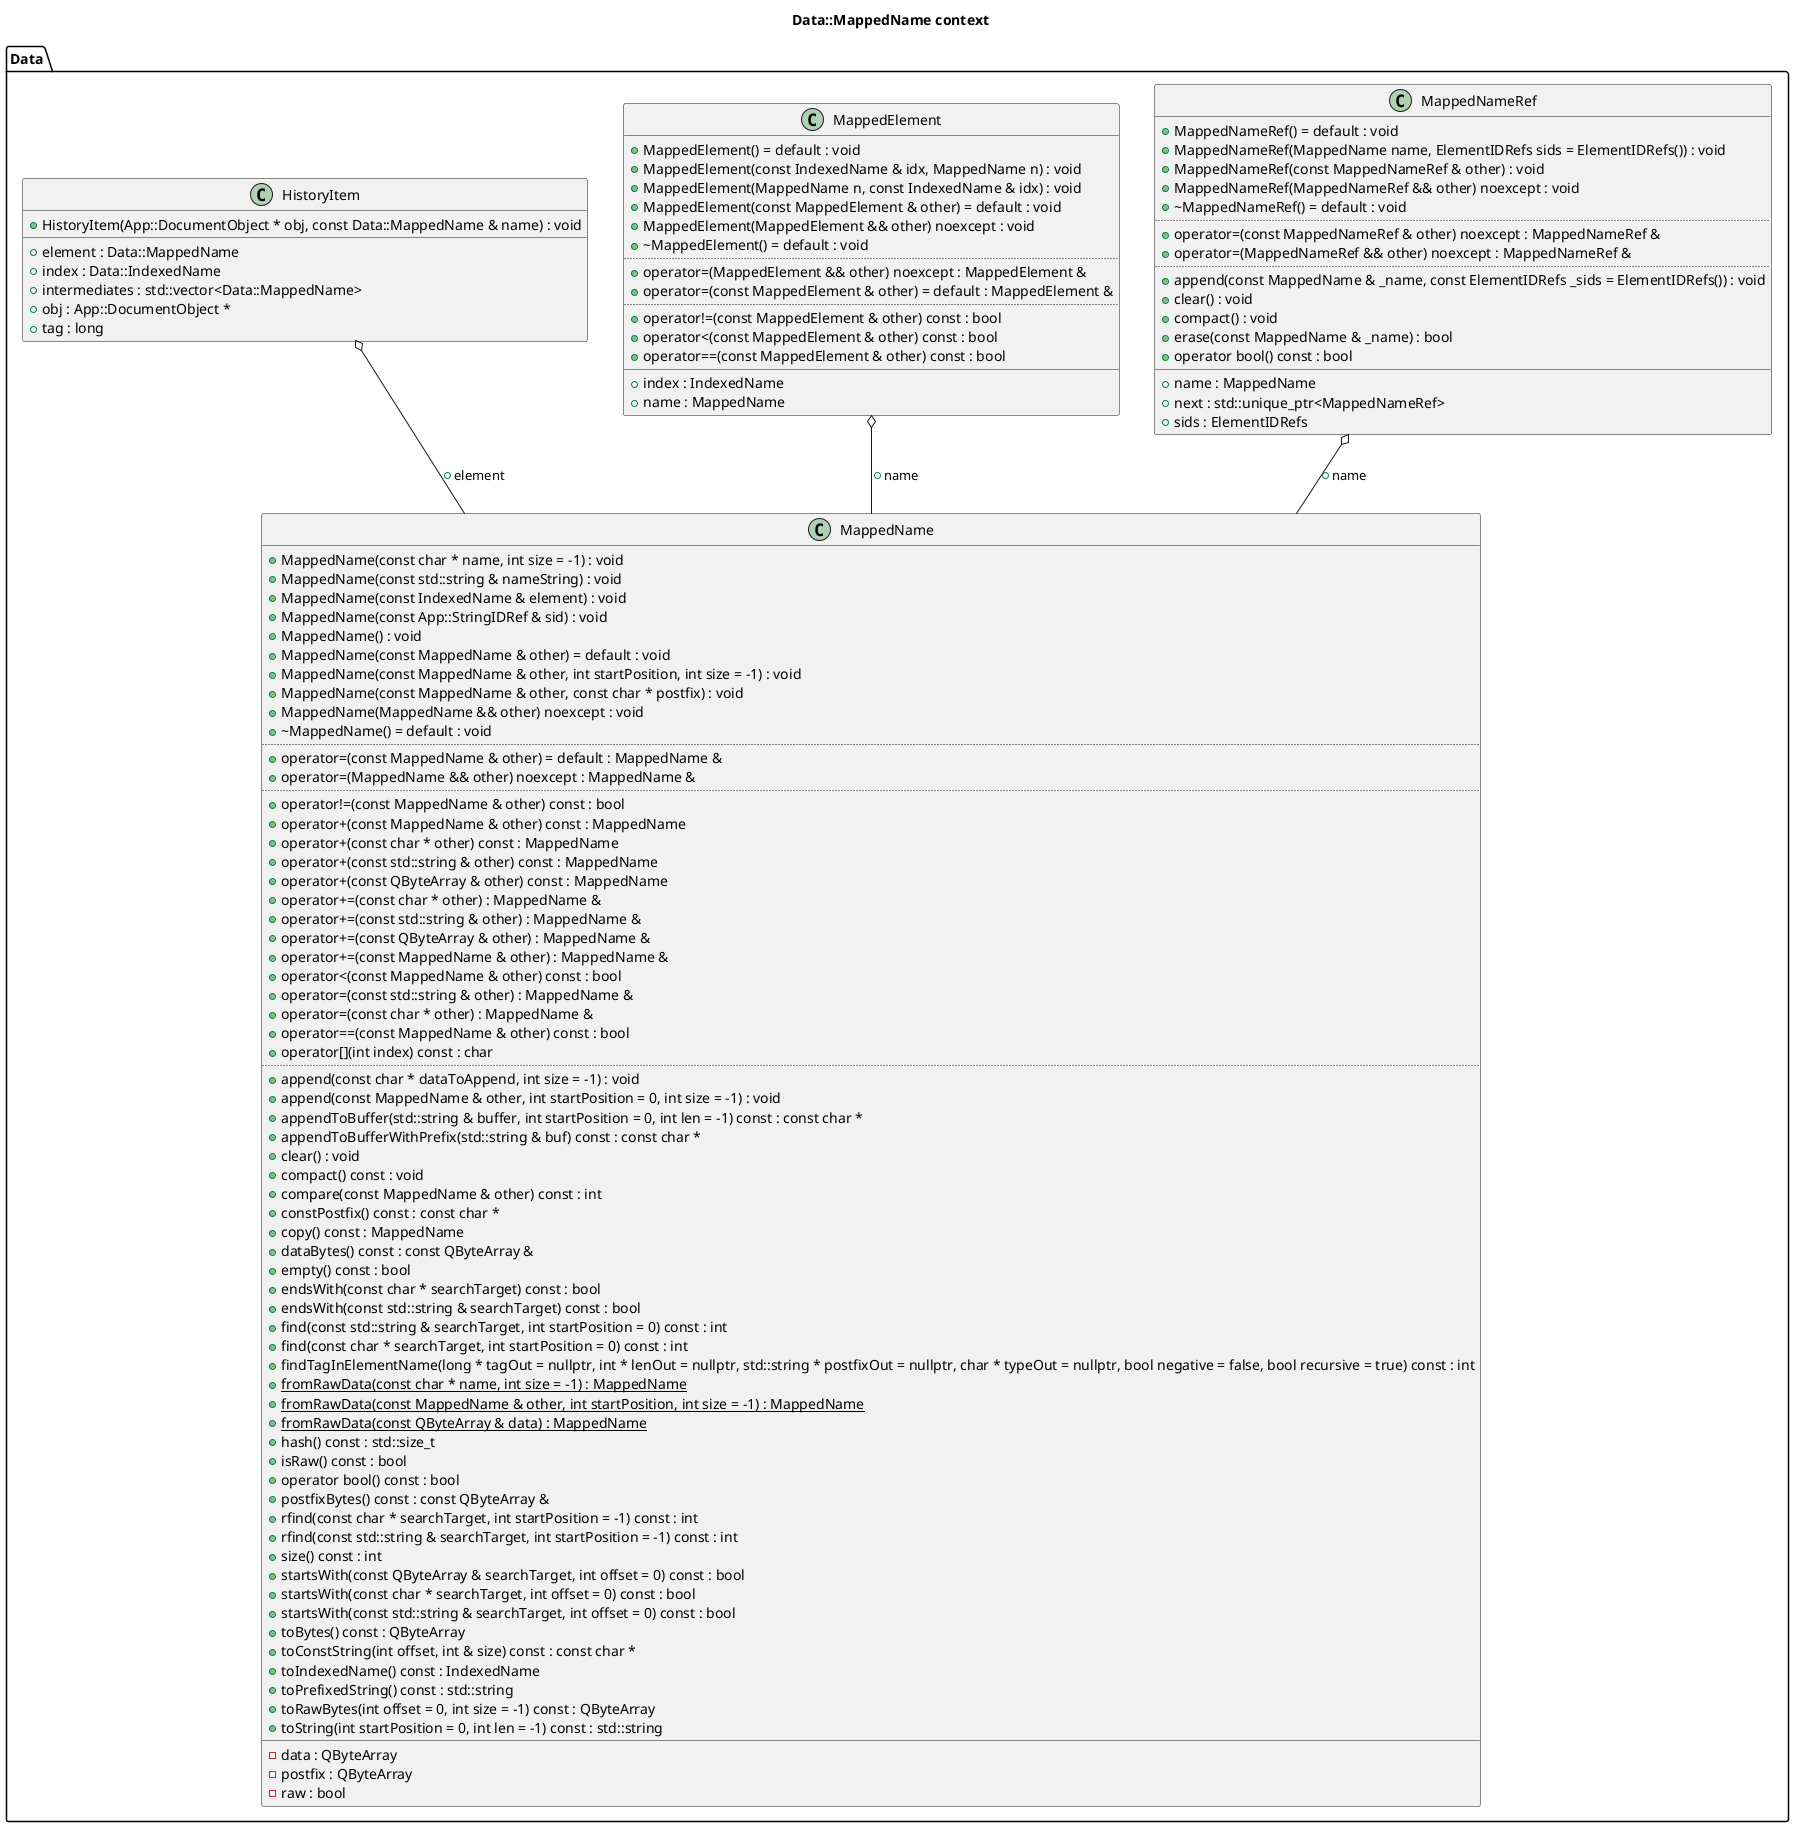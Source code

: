 @startuml
title Data::MappedName context
package [Data] as C_0007944022382666682349 {
class "MappedName" as C_0007243427818333896881
class C_0007243427818333896881 [[https://github.com/FreeCAD/FreeCAD/blob/2fcc5317fe3aee96ca73475986a577719fc78e20/src/App/MappedName.h#L53{MappedName}]] {
+MappedName(const char * name, int size = -1) : void [[[https://github.com/FreeCAD/FreeCAD/blob/2fcc5317fe3aee96ca73475986a577719fc78e20/src/App/MappedName.h#L62{MappedName}]]]
+MappedName(const std::string & nameString) : void [[[https://github.com/FreeCAD/FreeCAD/blob/2fcc5317fe3aee96ca73475986a577719fc78e20/src/App/MappedName.h#L79{MappedName}]]]
+MappedName(const IndexedName & element) : void [[[https://github.com/FreeCAD/FreeCAD/blob/2fcc5317fe3aee96ca73475986a577719fc78e20/src/App/MappedName.h#L94{MappedName}]]]
+MappedName(const App::StringIDRef & sid) : void [[[https://github.com/FreeCAD/FreeCAD/blob/2fcc5317fe3aee96ca73475986a577719fc78e20/src/App/MappedName.h#L105{MappedName}]]]
+MappedName() : void [[[https://github.com/FreeCAD/FreeCAD/blob/2fcc5317fe3aee96ca73475986a577719fc78e20/src/App/MappedName.h#L111{MappedName}]]]
+MappedName(const MappedName & other) = default : void [[[https://github.com/FreeCAD/FreeCAD/blob/2fcc5317fe3aee96ca73475986a577719fc78e20/src/App/MappedName.h#L115{MappedName}]]]
+MappedName(const MappedName & other, int startPosition, int size = -1) : void [[[https://github.com/FreeCAD/FreeCAD/blob/2fcc5317fe3aee96ca73475986a577719fc78e20/src/App/MappedName.h#L123{MappedName}]]]
+MappedName(const MappedName & other, const char * postfix) : void [[[https://github.com/FreeCAD/FreeCAD/blob/2fcc5317fe3aee96ca73475986a577719fc78e20/src/App/MappedName.h#L133{MappedName}]]]
+MappedName(MappedName && other) noexcept : void [[[https://github.com/FreeCAD/FreeCAD/blob/2fcc5317fe3aee96ca73475986a577719fc78e20/src/App/MappedName.h#L140{MappedName}]]]
+~MappedName() = default : void [[[https://github.com/FreeCAD/FreeCAD/blob/2fcc5317fe3aee96ca73475986a577719fc78e20/src/App/MappedName.h#L146{~MappedName}]]]
..
+operator=(const MappedName & other) = default : MappedName & [[[https://github.com/FreeCAD/FreeCAD/blob/2fcc5317fe3aee96ca73475986a577719fc78e20/src/App/MappedName.h#L222{operator=}]]]
+operator=(MappedName && other) noexcept : MappedName & [[[https://github.com/FreeCAD/FreeCAD/blob/2fcc5317fe3aee96ca73475986a577719fc78e20/src/App/MappedName.h#L240{operator=}]]]
..
+operator!=(const MappedName & other) const : bool [[[https://github.com/FreeCAD/FreeCAD/blob/2fcc5317fe3aee96ca73475986a577719fc78e20/src/App/MappedName.h#L289{operator!=}]]]
+operator+(const MappedName & other) const : MappedName [[[https://github.com/FreeCAD/FreeCAD/blob/2fcc5317fe3aee96ca73475986a577719fc78e20/src/App/MappedName.h#L296{operator+}]]]
+operator+(const char * other) const : MappedName [[[https://github.com/FreeCAD/FreeCAD/blob/2fcc5317fe3aee96ca73475986a577719fc78e20/src/App/MappedName.h#L305{operator+}]]]
+operator+(const std::string & other) const : MappedName [[[https://github.com/FreeCAD/FreeCAD/blob/2fcc5317fe3aee96ca73475986a577719fc78e20/src/App/MappedName.h#L314{operator+}]]]
+operator+(const QByteArray & other) const : MappedName [[[https://github.com/FreeCAD/FreeCAD/blob/2fcc5317fe3aee96ca73475986a577719fc78e20/src/App/MappedName.h#L323{operator+}]]]
+operator+=(const char * other) : MappedName & [[[https://github.com/FreeCAD/FreeCAD/blob/2fcc5317fe3aee96ca73475986a577719fc78e20/src/App/MappedName.h#L332{operator+=}]]]
+operator+=(const std::string & other) : MappedName & [[[https://github.com/FreeCAD/FreeCAD/blob/2fcc5317fe3aee96ca73475986a577719fc78e20/src/App/MappedName.h#L341{operator+=}]]]
+operator+=(const QByteArray & other) : MappedName & [[[https://github.com/FreeCAD/FreeCAD/blob/2fcc5317fe3aee96ca73475986a577719fc78e20/src/App/MappedName.h#L353{operator+=}]]]
+operator+=(const MappedName & other) : MappedName & [[[https://github.com/FreeCAD/FreeCAD/blob/2fcc5317fe3aee96ca73475986a577719fc78e20/src/App/MappedName.h#L362{operator+=}]]]
+operator<(const MappedName & other) const : bool [[[https://github.com/FreeCAD/FreeCAD/blob/2fcc5317fe3aee96ca73475986a577719fc78e20/src/App/MappedName.h#L669{operator<}]]]
+operator=(const std::string & other) : MappedName & [[[https://github.com/FreeCAD/FreeCAD/blob/2fcc5317fe3aee96ca73475986a577719fc78e20/src/App/MappedName.h#L225{operator=}]]]
+operator=(const char * other) : MappedName & [[[https://github.com/FreeCAD/FreeCAD/blob/2fcc5317fe3aee96ca73475986a577719fc78e20/src/App/MappedName.h#L232{operator=}]]]
+operator==(const MappedName & other) const : bool [[[https://github.com/FreeCAD/FreeCAD/blob/2fcc5317fe3aee96ca73475986a577719fc78e20/src/App/MappedName.h#L259{operator==}]]]
+operator[](int index) const : char [[[https://github.com/FreeCAD/FreeCAD/blob/2fcc5317fe3aee96ca73475986a577719fc78e20/src/App/MappedName.h#L676{operator[]}]]]
..
+append(const char * dataToAppend, int size = -1) : void [[[https://github.com/FreeCAD/FreeCAD/blob/2fcc5317fe3aee96ca73475986a577719fc78e20/src/App/MappedName.h#L373{append}]]]
+append(const MappedName & other, int startPosition = 0, int size = -1) : void [[[https://github.com/FreeCAD/FreeCAD/blob/2fcc5317fe3aee96ca73475986a577719fc78e20/src/App/MappedName.h#L402{append}]]]
+appendToBuffer(std::string & buffer, int startPosition = 0, int len = -1) const : const char * [[[https://github.com/FreeCAD/FreeCAD/blob/2fcc5317fe3aee96ca73475986a577719fc78e20/src/App/MappedName.h#L488{appendToBuffer}]]]
+appendToBufferWithPrefix(std::string & buf) const : const char * [[[https://github.com/FreeCAD/FreeCAD/blob/2fcc5317fe3aee96ca73475986a577719fc78e20/src/App/MappedName.h#L632{appendToBufferWithPrefix}]]]
+clear() : void [[[https://github.com/FreeCAD/FreeCAD/blob/2fcc5317fe3aee96ca73475986a577719fc78e20/src/App/MappedName.h#L737{clear}]]]
+compact() const : void [[[https://github.com/FreeCAD/FreeCAD/blob/2fcc5317fe3aee96ca73475986a577719fc78e20/src/App/MappedName.h#L727{compact}]]]
+compare(const MappedName & other) const : int [[[https://github.com/FreeCAD/FreeCAD/blob/2fcc5317fe3aee96ca73475986a577719fc78e20/src/App/MappedName.h#L645{compare}]]]
+constPostfix() const : const char * [[[https://github.com/FreeCAD/FreeCAD/blob/2fcc5317fe3aee96ca73475986a577719fc78e20/src/App/MappedName.h#L581{constPostfix}]]]
+copy() const : MappedName [[[https://github.com/FreeCAD/FreeCAD/blob/2fcc5317fe3aee96ca73475986a577719fc78e20/src/App/MappedName.h#L715{copy}]]]
+dataBytes() const : const QByteArray & [[[https://github.com/FreeCAD/FreeCAD/blob/2fcc5317fe3aee96ca73475986a577719fc78e20/src/App/MappedName.h#L569{dataBytes}]]]
+empty() const : bool [[[https://github.com/FreeCAD/FreeCAD/blob/2fcc5317fe3aee96ca73475986a577719fc78e20/src/App/MappedName.h#L699{empty}]]]
+endsWith(const char * searchTarget) const : bool [[[https://github.com/FreeCAD/FreeCAD/blob/2fcc5317fe3aee96ca73475986a577719fc78e20/src/App/MappedName.h#L828{endsWith}]]]
+endsWith(const std::string & searchTarget) const : bool [[[https://github.com/FreeCAD/FreeCAD/blob/2fcc5317fe3aee96ca73475986a577719fc78e20/src/App/MappedName.h#L842{endsWith}]]]
+find(const std::string & searchTarget, int startPosition = 0) const : int [[[https://github.com/FreeCAD/FreeCAD/blob/2fcc5317fe3aee96ca73475986a577719fc78e20/src/App/MappedName.h#L781{find}]]]
+find(const char * searchTarget, int startPosition = 0) const : int [[[https://github.com/FreeCAD/FreeCAD/blob/2fcc5317fe3aee96ca73475986a577719fc78e20/src/App/MappedName.h#L750{find}]]]
+findTagInElementName(long * tagOut = nullptr, int * lenOut = nullptr, std::string * postfixOut = nullptr, char * typeOut = nullptr, bool negative = false, bool recursive = true) const : int [[[https://github.com/FreeCAD/FreeCAD/blob/2fcc5317fe3aee96ca73475986a577719fc78e20/src/App/MappedName.h#L912{findTagInElementName}]]]
{static} +fromRawData(const char * name, int size = -1) : MappedName [[[https://github.com/FreeCAD/FreeCAD/blob/2fcc5317fe3aee96ca73475986a577719fc78e20/src/App/MappedName.h#L154{fromRawData}]]]
{static} +fromRawData(const MappedName & other, int startPosition, int size = -1) : MappedName [[[https://github.com/FreeCAD/FreeCAD/blob/2fcc5317fe3aee96ca73475986a577719fc78e20/src/App/MappedName.h#L184{fromRawData}]]]
{static} +fromRawData(const QByteArray & data) : MappedName [[[https://github.com/FreeCAD/FreeCAD/blob/2fcc5317fe3aee96ca73475986a577719fc78e20/src/App/MappedName.h#L169{fromRawData}]]]
+hash() const : std::size_t [[[https://github.com/FreeCAD/FreeCAD/blob/2fcc5317fe3aee96ca73475986a577719fc78e20/src/App/MappedName.h#L917{hash}]]]
+isRaw() const : bool [[[https://github.com/FreeCAD/FreeCAD/blob/2fcc5317fe3aee96ca73475986a577719fc78e20/src/App/MappedName.h#L707{isRaw}]]]
+operator bool() const : bool [[[https://github.com/FreeCAD/FreeCAD/blob/2fcc5317fe3aee96ca73475986a577719fc78e20/src/App/MappedName.h#L731{operator bool}]]]
+postfixBytes() const : const QByteArray & [[[https://github.com/FreeCAD/FreeCAD/blob/2fcc5317fe3aee96ca73475986a577719fc78e20/src/App/MappedName.h#L575{postfixBytes}]]]
+rfind(const char * searchTarget, int startPosition = -1) const : int [[[https://github.com/FreeCAD/FreeCAD/blob/2fcc5317fe3aee96ca73475986a577719fc78e20/src/App/MappedName.h#L794{rfind}]]]
+rfind(const std::string & searchTarget, int startPosition = -1) const : int [[[https://github.com/FreeCAD/FreeCAD/blob/2fcc5317fe3aee96ca73475986a577719fc78e20/src/App/MappedName.h#L820{rfind}]]]
+size() const : int [[[https://github.com/FreeCAD/FreeCAD/blob/2fcc5317fe3aee96ca73475986a577719fc78e20/src/App/MappedName.h#L692{size}]]]
+startsWith(const QByteArray & searchTarget, int offset = 0) const : bool [[[https://github.com/FreeCAD/FreeCAD/blob/2fcc5317fe3aee96ca73475986a577719fc78e20/src/App/MappedName.h#L854{startsWith}]]]
+startsWith(const char * searchTarget, int offset = 0) const : bool [[[https://github.com/FreeCAD/FreeCAD/blob/2fcc5317fe3aee96ca73475986a577719fc78e20/src/App/MappedName.h#L876{startsWith}]]]
+startsWith(const std::string & searchTarget, int offset = 0) const : bool [[[https://github.com/FreeCAD/FreeCAD/blob/2fcc5317fe3aee96ca73475986a577719fc78e20/src/App/MappedName.h#L892{startsWith}]]]
+toBytes() const : QByteArray [[[https://github.com/FreeCAD/FreeCAD/blob/2fcc5317fe3aee96ca73475986a577719fc78e20/src/App/MappedName.h#L592{toBytes}]]]
+toConstString(int offset, int & size) const : const char * [[[https://github.com/FreeCAD/FreeCAD/blob/2fcc5317fe3aee96ca73475986a577719fc78e20/src/App/MappedName.h#L516{toConstString}]]]
+toIndexedName() const : IndexedName [[[https://github.com/FreeCAD/FreeCAD/blob/2fcc5317fe3aee96ca73475986a577719fc78e20/src/App/MappedName.h#L610{toIndexedName}]]]
+toPrefixedString() const : std::string [[[https://github.com/FreeCAD/FreeCAD/blob/2fcc5317fe3aee96ca73475986a577719fc78e20/src/App/MappedName.h#L620{toPrefixedString}]]]
+toRawBytes(int offset = 0, int size = -1) const : QByteArray [[[https://github.com/FreeCAD/FreeCAD/blob/2fcc5317fe3aee96ca73475986a577719fc78e20/src/App/MappedName.h#L544{toRawBytes}]]]
+toString(int startPosition = 0, int len = -1) const : std::string [[[https://github.com/FreeCAD/FreeCAD/blob/2fcc5317fe3aee96ca73475986a577719fc78e20/src/App/MappedName.h#L471{toString}]]]
__
-data : QByteArray [[[https://github.com/FreeCAD/FreeCAD/blob/2fcc5317fe3aee96ca73475986a577719fc78e20/src/App/MappedName.h#L923{data}]]]
-postfix : QByteArray [[[https://github.com/FreeCAD/FreeCAD/blob/2fcc5317fe3aee96ca73475986a577719fc78e20/src/App/MappedName.h#L924{postfix}]]]
-raw : bool [[[https://github.com/FreeCAD/FreeCAD/blob/2fcc5317fe3aee96ca73475986a577719fc78e20/src/App/MappedName.h#L925{raw}]]]
}
class "MappedNameRef" as C_0012466192596931075691
class C_0012466192596931075691 [[https://github.com/FreeCAD/FreeCAD/blob/2fcc5317fe3aee96ca73475986a577719fc78e20/src/App/MappedName.h#L931{MappedNameRef}]] {
+MappedNameRef() = default : void [[[https://github.com/FreeCAD/FreeCAD/blob/2fcc5317fe3aee96ca73475986a577719fc78e20/src/App/MappedName.h#L937{MappedNameRef}]]]
+MappedNameRef(MappedName name, ElementIDRefs sids = ElementIDRefs()) : void [[[https://github.com/FreeCAD/FreeCAD/blob/2fcc5317fe3aee96ca73475986a577719fc78e20/src/App/MappedName.h#L941{MappedNameRef}]]]
+MappedNameRef(const MappedNameRef & other) : void [[[https://github.com/FreeCAD/FreeCAD/blob/2fcc5317fe3aee96ca73475986a577719fc78e20/src/App/MappedName.h#L948{MappedNameRef}]]]
+MappedNameRef(MappedNameRef && other) noexcept : void [[[https://github.com/FreeCAD/FreeCAD/blob/2fcc5317fe3aee96ca73475986a577719fc78e20/src/App/MappedName.h#L953{MappedNameRef}]]]
+~MappedNameRef() = default : void [[[https://github.com/FreeCAD/FreeCAD/blob/2fcc5317fe3aee96ca73475986a577719fc78e20/src/App/MappedName.h#L939{~MappedNameRef}]]]
..
+operator=(const MappedNameRef & other) noexcept : MappedNameRef & [[[https://github.com/FreeCAD/FreeCAD/blob/2fcc5317fe3aee96ca73475986a577719fc78e20/src/App/MappedName.h#L959{operator=}]]]
+operator=(MappedNameRef && other) noexcept : MappedNameRef & [[[https://github.com/FreeCAD/FreeCAD/blob/2fcc5317fe3aee96ca73475986a577719fc78e20/src/App/MappedName.h#L966{operator=}]]]
..
+append(const MappedName & _name, const ElementIDRefs _sids = ElementIDRefs()) : void [[[https://github.com/FreeCAD/FreeCAD/blob/2fcc5317fe3aee96ca73475986a577719fc78e20/src/App/MappedName.h#L979{append}]]]
+clear() : void [[[https://github.com/FreeCAD/FreeCAD/blob/2fcc5317fe3aee96ca73475986a577719fc78e20/src/App/MappedName.h#L1034{clear}]]]
+compact() : void [[[https://github.com/FreeCAD/FreeCAD/blob/2fcc5317fe3aee96ca73475986a577719fc78e20/src/App/MappedName.h#L1000{compact}]]]
+erase(const MappedName & _name) : bool [[[https://github.com/FreeCAD/FreeCAD/blob/2fcc5317fe3aee96ca73475986a577719fc78e20/src/App/MappedName.h#L1008{erase}]]]
+operator bool() const : bool [[[https://github.com/FreeCAD/FreeCAD/blob/2fcc5317fe3aee96ca73475986a577719fc78e20/src/App/MappedName.h#L974{operator bool}]]]
__
+name : MappedName [[[https://github.com/FreeCAD/FreeCAD/blob/2fcc5317fe3aee96ca73475986a577719fc78e20/src/App/MappedName.h#L933{name}]]]
+next : std::unique_ptr<MappedNameRef> [[[https://github.com/FreeCAD/FreeCAD/blob/2fcc5317fe3aee96ca73475986a577719fc78e20/src/App/MappedName.h#L935{next}]]]
+sids : ElementIDRefs [[[https://github.com/FreeCAD/FreeCAD/blob/2fcc5317fe3aee96ca73475986a577719fc78e20/src/App/MappedName.h#L934{sids}]]]
}
class "MappedElement" as C_0005907300236355149255
class C_0005907300236355149255 [[https://github.com/FreeCAD/FreeCAD/blob/2fcc5317fe3aee96ca73475986a577719fc78e20/src/App/MappedElement.h#L41{MappedElement}]] {
+MappedElement() = default : void [[[https://github.com/FreeCAD/FreeCAD/blob/2fcc5317fe3aee96ca73475986a577719fc78e20/src/App/MappedElement.h#L46{MappedElement}]]]
+MappedElement(const IndexedName & idx, MappedName n) : void [[[https://github.com/FreeCAD/FreeCAD/blob/2fcc5317fe3aee96ca73475986a577719fc78e20/src/App/MappedElement.h#L48{MappedElement}]]]
+MappedElement(MappedName n, const IndexedName & idx) : void [[[https://github.com/FreeCAD/FreeCAD/blob/2fcc5317fe3aee96ca73475986a577719fc78e20/src/App/MappedElement.h#L53{MappedElement}]]]
+MappedElement(const MappedElement & other) = default : void [[[https://github.com/FreeCAD/FreeCAD/blob/2fcc5317fe3aee96ca73475986a577719fc78e20/src/App/MappedElement.h#L60{MappedElement}]]]
+MappedElement(MappedElement && other) noexcept : void [[[https://github.com/FreeCAD/FreeCAD/blob/2fcc5317fe3aee96ca73475986a577719fc78e20/src/App/MappedElement.h#L62{MappedElement}]]]
+~MappedElement() = default : void [[[https://github.com/FreeCAD/FreeCAD/blob/2fcc5317fe3aee96ca73475986a577719fc78e20/src/App/MappedElement.h#L58{~MappedElement}]]]
..
+operator=(MappedElement && other) noexcept : MappedElement & [[[https://github.com/FreeCAD/FreeCAD/blob/2fcc5317fe3aee96ca73475986a577719fc78e20/src/App/MappedElement.h#L67{operator=}]]]
+operator=(const MappedElement & other) = default : MappedElement & [[[https://github.com/FreeCAD/FreeCAD/blob/2fcc5317fe3aee96ca73475986a577719fc78e20/src/App/MappedElement.h#L74{operator=}]]]
..
+operator!=(const MappedElement & other) const : bool [[[https://github.com/FreeCAD/FreeCAD/blob/2fcc5317fe3aee96ca73475986a577719fc78e20/src/App/MappedElement.h#L81{operator!=}]]]
+operator<(const MappedElement & other) const : bool [[[https://github.com/FreeCAD/FreeCAD/blob/2fcc5317fe3aee96ca73475986a577719fc78e20/src/App/MappedElement.h#L89{operator<}]]]
+operator==(const MappedElement & other) const : bool [[[https://github.com/FreeCAD/FreeCAD/blob/2fcc5317fe3aee96ca73475986a577719fc78e20/src/App/MappedElement.h#L76{operator==}]]]
__
+index : IndexedName [[[https://github.com/FreeCAD/FreeCAD/blob/2fcc5317fe3aee96ca73475986a577719fc78e20/src/App/MappedElement.h#L43{index}]]]
+name : MappedName [[[https://github.com/FreeCAD/FreeCAD/blob/2fcc5317fe3aee96ca73475986a577719fc78e20/src/App/MappedElement.h#L44{name}]]]
}
class "HistoryItem" as C_0014877617629229202398
class C_0014877617629229202398 [[https://github.com/FreeCAD/FreeCAD/blob/2fcc5317fe3aee96ca73475986a577719fc78e20/src/App/MappedElement.h#L102{HistoryItem}]] {
+HistoryItem(App::DocumentObject * obj, const Data::MappedName & name) : void [[[https://github.com/FreeCAD/FreeCAD/blob/2fcc5317fe3aee96ca73475986a577719fc78e20/src/App/MappedElement.h#L108{HistoryItem}]]]
__
+element : Data::MappedName [[[https://github.com/FreeCAD/FreeCAD/blob/2fcc5317fe3aee96ca73475986a577719fc78e20/src/App/MappedElement.h#L105{element}]]]
+index : Data::IndexedName [[[https://github.com/FreeCAD/FreeCAD/blob/2fcc5317fe3aee96ca73475986a577719fc78e20/src/App/MappedElement.h#L106{index}]]]
+intermediates : std::vector<Data::MappedName> [[[https://github.com/FreeCAD/FreeCAD/blob/2fcc5317fe3aee96ca73475986a577719fc78e20/src/App/MappedElement.h#L107{intermediates}]]]
+obj : App::DocumentObject * [[[https://github.com/FreeCAD/FreeCAD/blob/2fcc5317fe3aee96ca73475986a577719fc78e20/src/App/MappedElement.h#L103{obj}]]]
+tag : long [[[https://github.com/FreeCAD/FreeCAD/blob/2fcc5317fe3aee96ca73475986a577719fc78e20/src/App/MappedElement.h#L104{tag}]]]
}
}
C_0012466192596931075691 o-- C_0007243427818333896881 [[https://github.com/FreeCAD/FreeCAD/blob/2fcc5317fe3aee96ca73475986a577719fc78e20/src/App/MappedName.h#L933{name}]] : +name
C_0005907300236355149255 o-- C_0007243427818333896881 [[https://github.com/FreeCAD/FreeCAD/blob/2fcc5317fe3aee96ca73475986a577719fc78e20/src/App/MappedElement.h#L44{name}]] : +name
C_0014877617629229202398 o-- C_0007243427818333896881 [[https://github.com/FreeCAD/FreeCAD/blob/2fcc5317fe3aee96ca73475986a577719fc78e20/src/App/MappedElement.h#L105{element}]] : +element

'Generated with clang-uml, version 0.6.1
'LLVM version Ubuntu clang version 19.1.1 (1ubuntu1)
@enduml
